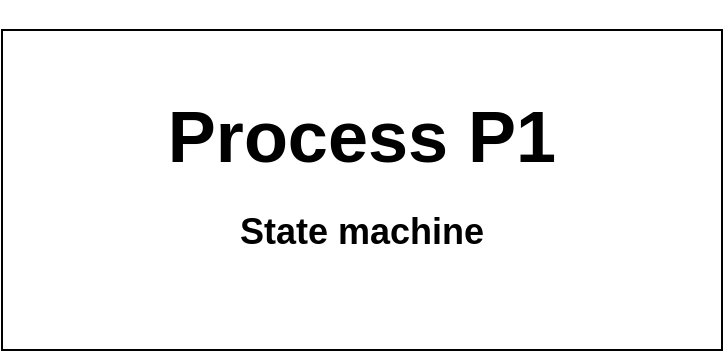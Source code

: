 <mxfile version="28.0.6" pages="3">
  <diagram id="vDzkvdFkbW5ezmR8Hl_3" name="Title">
    <mxGraphModel dx="1426" dy="849" grid="1" gridSize="10" guides="1" tooltips="1" connect="1" arrows="1" fold="1" page="1" pageScale="1" pageWidth="1654" pageHeight="1169" math="0" shadow="0">
      <root>
        <mxCell id="0" />
        <mxCell id="1" parent="0" />
        <mxCell id="cOpv2QjY4TrX5AQQYm2U-1" value="&lt;h1&gt;&lt;font style=&quot;font-size: 36px;&quot;&gt;Process P1&lt;/font&gt;&lt;/h1&gt;&lt;p style=&quot;&quot;&gt;&lt;b&gt;&lt;font style=&quot;font-size: 18px;&quot;&gt;State machine&lt;/font&gt;&lt;/b&gt;&lt;/p&gt;" style="text;html=1;strokeColor=default;fillColor=none;spacing=5;spacingTop=-20;whiteSpace=wrap;overflow=hidden;rounded=0;verticalAlign=middle;align=center;glass=0;shadow=0;" parent="1" vertex="1">
          <mxGeometry x="600" y="360" width="360" height="160" as="geometry" />
        </mxCell>
      </root>
    </mxGraphModel>
  </diagram>
  <diagram id="DIF7l0z4WHiGoF_h_k2H" name="P1-1">
    <mxGraphModel dx="2052" dy="1195" grid="1" gridSize="10" guides="1" tooltips="1" connect="1" arrows="1" fold="1" page="1" pageScale="1" pageWidth="1654" pageHeight="1169" math="0" shadow="0">
      <root>
        <mxCell id="0" />
        <mxCell id="1" parent="0" />
        <mxCell id="vl4b7ouj7c_fmIIqC152-1" value="sP1_START" style="rounded=1;whiteSpace=wrap;html=1;" parent="1" vertex="1">
          <mxGeometry x="720" y="40" width="160" height="80" as="geometry" />
        </mxCell>
        <mxCell id="vl4b7ouj7c_fmIIqC152-2" value="sP1_RESOLVE" style="rounded=1;whiteSpace=wrap;html=1;" parent="1" vertex="1">
          <mxGeometry x="720" y="240" width="160" height="80" as="geometry" />
        </mxCell>
        <mxCell id="vl4b7ouj7c_fmIIqC152-5" value="sP1_AUTO" style="rounded=1;whiteSpace=wrap;html=1;" parent="1" vertex="1">
          <mxGeometry x="720" y="520" width="160" height="80" as="geometry" />
        </mxCell>
        <mxCell id="vl4b7ouj7c_fmIIqC152-6" value="sP1_AUTO_NIGTH" style="rounded=1;whiteSpace=wrap;html=1;" parent="1" vertex="1">
          <mxGeometry x="1240" y="520" width="160" height="80" as="geometry" />
        </mxCell>
        <mxCell id="vl4b7ouj7c_fmIIqC152-7" value="sP1_TEST" style="rounded=1;whiteSpace=wrap;html=1;" parent="1" vertex="1">
          <mxGeometry x="200" y="840" width="160" height="80" as="geometry" />
        </mxCell>
        <mxCell id="vl4b7ouj7c_fmIIqC152-8" value="sP1_MANUAL" style="rounded=1;whiteSpace=wrap;html=1;" parent="1" vertex="1">
          <mxGeometry x="1240" y="840" width="160" height="80" as="geometry" />
        </mxCell>
        <mxCell id="Ba7RQQ-9KY_HSUNxvNxM-1" value="" style="triangle;whiteSpace=wrap;html=1;rotation=-180;" parent="1" vertex="1">
          <mxGeometry x="40" y="1080" width="40" height="40" as="geometry" />
        </mxCell>
        <mxCell id="Sk5WkGKC4nN5q5vq_tUC-1" value="" style="triangle;whiteSpace=wrap;html=1;" parent="1" vertex="1">
          <mxGeometry x="120" y="1080" width="40" height="40" as="geometry" />
        </mxCell>
        <mxCell id="FpdbHhW5Hm1anHPijYvv-1" value="&lt;h1&gt;P1 - transitions between operative states&lt;/h1&gt;" style="text;html=1;strokeColor=none;fillColor=none;spacing=5;spacingTop=-20;whiteSpace=wrap;overflow=hidden;rounded=0;align=center;" parent="1" vertex="1">
          <mxGeometry x="520" y="1080" width="600" height="40" as="geometry" />
        </mxCell>
        <mxCell id="1iA63Nn3L_auaod0sDQT-1" value="&lt;div style=&quot;font-family: Consolas, &amp;quot;Courier New&amp;quot;, monospace; font-size: 14px; line-height: 19px;&quot;&gt;evP1Start&lt;br&gt;P1a0,-,P&lt;/div&gt;" style="edgeStyle=orthogonalEdgeStyle;rounded=0;orthogonalLoop=1;jettySize=auto;html=1;exitX=0.5;exitY=1;exitDx=0;exitDy=0;" parent="1" source="vl4b7ouj7c_fmIIqC152-1" target="vl4b7ouj7c_fmIIqC152-2" edge="1">
          <mxGeometry x="0.048" relative="1" as="geometry">
            <mxPoint as="offset" />
            <mxPoint x="560" y="450" as="sourcePoint" />
            <mxPoint x="720" y="200" as="targetPoint" />
          </mxGeometry>
        </mxCell>
        <mxCell id="1iA63Nn3L_auaod0sDQT-2" value="&lt;div style=&quot;font-family: Consolas, &amp;quot;Courier New&amp;quot;, monospace; font-size: 14px; line-height: 19px;&quot;&gt;evP1Trigger2&lt;br&gt;P1a2,-,P&lt;/div&gt;" style="edgeStyle=orthogonalEdgeStyle;rounded=0;orthogonalLoop=1;jettySize=auto;html=1;exitX=0.5;exitY=1;exitDx=0;exitDy=0;entryX=0.5;entryY=0;entryDx=0;entryDy=0;" parent="1" source="vl4b7ouj7c_fmIIqC152-2" target="vl4b7ouj7c_fmIIqC152-5" edge="1">
          <mxGeometry x="0.4" relative="1" as="geometry">
            <mxPoint as="offset" />
            <mxPoint x="960" y="490" as="sourcePoint" />
            <mxPoint x="1160" y="490" as="targetPoint" />
          </mxGeometry>
        </mxCell>
        <mxCell id="1iA63Nn3L_auaod0sDQT-3" value="sP1_STANDBY" style="rounded=1;whiteSpace=wrap;html=1;" parent="1" vertex="1">
          <mxGeometry x="200" y="520" width="160" height="80" as="geometry" />
        </mxCell>
        <mxCell id="1iA63Nn3L_auaod0sDQT-4" value="&lt;div style=&quot;font-family: Consolas, &amp;quot;Courier New&amp;quot;, monospace; font-size: 14px; line-height: 19px;&quot;&gt;evP1Trigger1&lt;br&gt;P1a1,-,P&lt;/div&gt;" style="edgeStyle=orthogonalEdgeStyle;rounded=0;orthogonalLoop=1;jettySize=auto;html=1;exitX=0.25;exitY=1;exitDx=0;exitDy=0;entryX=0.5;entryY=0;entryDx=0;entryDy=0;" parent="1" source="vl4b7ouj7c_fmIIqC152-2" target="1iA63Nn3L_auaod0sDQT-3" edge="1">
          <mxGeometry x="-0.059" relative="1" as="geometry">
            <mxPoint as="offset" />
            <mxPoint x="530" y="410" as="sourcePoint" />
            <mxPoint x="530" y="610" as="targetPoint" />
            <Array as="points">
              <mxPoint x="760" y="360" />
              <mxPoint x="280" y="360" />
            </Array>
          </mxGeometry>
        </mxCell>
        <mxCell id="1iA63Nn3L_auaod0sDQT-5" value="&lt;div style=&quot;font-family: Consolas, &amp;quot;Courier New&amp;quot;, monospace; font-size: 14px; line-height: 19px;&quot;&gt;evP1Trigger3&lt;br&gt;P1a3,-,P&lt;/div&gt;" style="edgeStyle=orthogonalEdgeStyle;rounded=0;orthogonalLoop=1;jettySize=auto;html=1;exitX=0.75;exitY=1;exitDx=0;exitDy=0;entryX=0.5;entryY=0;entryDx=0;entryDy=0;" parent="1" source="vl4b7ouj7c_fmIIqC152-2" target="vl4b7ouj7c_fmIIqC152-6" edge="1">
          <mxGeometry x="-0.176" relative="1" as="geometry">
            <mxPoint as="offset" />
            <mxPoint x="1000" y="500" as="sourcePoint" />
            <mxPoint x="1000" y="700" as="targetPoint" />
            <Array as="points">
              <mxPoint x="840" y="360" />
              <mxPoint x="1280" y="360" />
            </Array>
          </mxGeometry>
        </mxCell>
        <mxCell id="1iA63Nn3L_auaod0sDQT-6" value="&lt;div style=&quot;font-family: Consolas, &amp;quot;Courier New&amp;quot;, monospace; font-size: 14px; line-height: 19px;&quot;&gt;evP1Trigger5&lt;br&gt;P1a5,-,P&lt;/div&gt;" style="edgeStyle=orthogonalEdgeStyle;rounded=0;orthogonalLoop=1;jettySize=auto;html=1;exitX=0;exitY=0.5;exitDx=0;exitDy=0;entryX=0;entryY=0.5;entryDx=0;entryDy=0;" parent="1" source="vl4b7ouj7c_fmIIqC152-2" target="vl4b7ouj7c_fmIIqC152-7" edge="1">
          <mxGeometry x="0.373" relative="1" as="geometry">
            <mxPoint as="offset" />
            <mxPoint x="610" y="380" as="sourcePoint" />
            <mxPoint x="290" y="580" as="targetPoint" />
            <Array as="points">
              <mxPoint x="80" y="280" />
              <mxPoint x="80" y="880" />
            </Array>
          </mxGeometry>
        </mxCell>
        <mxCell id="1iA63Nn3L_auaod0sDQT-7" value="&lt;div style=&quot;font-family: Consolas, &amp;quot;Courier New&amp;quot;, monospace; font-size: 14px; line-height: 19px;&quot;&gt;evP1Trigger4&lt;br&gt;P1a4,-,P&lt;/div&gt;" style="edgeStyle=orthogonalEdgeStyle;rounded=0;orthogonalLoop=1;jettySize=auto;html=1;exitX=1;exitY=0.5;exitDx=0;exitDy=0;entryX=1;entryY=0.5;entryDx=0;entryDy=0;" parent="1" source="vl4b7ouj7c_fmIIqC152-2" target="vl4b7ouj7c_fmIIqC152-8" edge="1">
          <mxGeometry x="0.353" relative="1" as="geometry">
            <mxPoint as="offset" />
            <mxPoint x="1080" y="280" as="sourcePoint" />
            <mxPoint x="1370" y="920" as="targetPoint" />
            <Array as="points">
              <mxPoint x="1520" y="280" />
              <mxPoint x="1520" y="880" />
            </Array>
          </mxGeometry>
        </mxCell>
        <mxCell id="K92KhZ2SPDPYQ48hYTqo-1" value="&lt;div style=&quot;font-family: Consolas, &amp;quot;Courier New&amp;quot;, monospace; font-size: 14px; line-height: 19px;&quot;&gt;evButtonSingleClick&lt;br&gt;P1a7,-,P&lt;/div&gt;" style="edgeStyle=orthogonalEdgeStyle;rounded=0;orthogonalLoop=1;jettySize=auto;html=1;exitX=1;exitY=0.5;exitDx=0;exitDy=0;entryX=0;entryY=0.5;entryDx=0;entryDy=0;" parent="1" source="1iA63Nn3L_auaod0sDQT-3" target="vl4b7ouj7c_fmIIqC152-5" edge="1">
          <mxGeometry x="0.067" relative="1" as="geometry">
            <mxPoint as="offset" />
            <mxPoint x="910" y="730" as="sourcePoint" />
            <mxPoint x="910" y="930" as="targetPoint" />
            <Array as="points">
              <mxPoint x="560" y="560" />
              <mxPoint x="560" y="560" />
            </Array>
          </mxGeometry>
        </mxCell>
        <mxCell id="gY7WIn8L8IlCNG21-ney-1" value="&lt;div style=&quot;font-family: Consolas, &amp;quot;Courier New&amp;quot;, monospace; font-size: 14px; line-height: 19px;&quot;&gt;evButtonSingleClick&lt;br&gt;P1a8,-,P&lt;/div&gt;" style="edgeStyle=orthogonalEdgeStyle;rounded=0;orthogonalLoop=1;jettySize=auto;html=1;exitX=1;exitY=0.5;exitDx=0;exitDy=0;entryX=0;entryY=0.5;entryDx=0;entryDy=0;" edge="1" parent="1" source="vl4b7ouj7c_fmIIqC152-5" target="vl4b7ouj7c_fmIIqC152-6">
          <mxGeometry x="0.067" relative="1" as="geometry">
            <mxPoint as="offset" />
            <mxPoint x="800" y="820" as="sourcePoint" />
            <mxPoint x="1160" y="820" as="targetPoint" />
            <Array as="points">
              <mxPoint x="1040" y="560" />
              <mxPoint x="1040" y="560" />
            </Array>
          </mxGeometry>
        </mxCell>
        <mxCell id="gY7WIn8L8IlCNG21-ney-2" value="&lt;div style=&quot;font-family: Consolas, &amp;quot;Courier New&amp;quot;, monospace; font-size: 14px; line-height: 19px;&quot;&gt;evButtonSingleClick&lt;br&gt;P1a9,-,P&lt;/div&gt;" style="edgeStyle=orthogonalEdgeStyle;rounded=0;orthogonalLoop=1;jettySize=auto;html=1;exitX=0.5;exitY=1;exitDx=0;exitDy=0;entryX=0.5;entryY=0;entryDx=0;entryDy=0;" edge="1" parent="1" source="vl4b7ouj7c_fmIIqC152-6" target="vl4b7ouj7c_fmIIqC152-8">
          <mxGeometry x="0.067" relative="1" as="geometry">
            <mxPoint as="offset" />
            <mxPoint x="1200" y="730" as="sourcePoint" />
            <mxPoint x="1560" y="730" as="targetPoint" />
            <Array as="points" />
          </mxGeometry>
        </mxCell>
        <mxCell id="gY7WIn8L8IlCNG21-ney-3" value="&lt;div style=&quot;font-family: Consolas, &amp;quot;Courier New&amp;quot;, monospace; font-size: 14px; line-height: 19px;&quot;&gt;evButtonSingleClick&lt;br&gt;P1a10,-,P&lt;/div&gt;" style="edgeStyle=orthogonalEdgeStyle;rounded=0;orthogonalLoop=1;jettySize=auto;html=1;exitX=0;exitY=0.5;exitDx=0;exitDy=0;entryX=1;entryY=0.5;entryDx=0;entryDy=0;" edge="1" parent="1" source="vl4b7ouj7c_fmIIqC152-8" target="vl4b7ouj7c_fmIIqC152-7">
          <mxGeometry x="0.067" relative="1" as="geometry">
            <mxPoint as="offset" />
            <mxPoint x="710" y="810" as="sourcePoint" />
            <mxPoint x="1070" y="810" as="targetPoint" />
            <Array as="points">
              <mxPoint x="780" y="880" />
              <mxPoint x="780" y="880" />
            </Array>
          </mxGeometry>
        </mxCell>
        <mxCell id="gY7WIn8L8IlCNG21-ney-4" value="&lt;div style=&quot;font-family: Consolas, &amp;quot;Courier New&amp;quot;, monospace; font-size: 14px; line-height: 19px;&quot;&gt;evButtonSingleClick&lt;br&gt;P1a6,-,P&lt;/div&gt;" style="edgeStyle=orthogonalEdgeStyle;rounded=0;orthogonalLoop=1;jettySize=auto;html=1;entryX=0.5;entryY=1;entryDx=0;entryDy=0;exitX=0.5;exitY=0;exitDx=0;exitDy=0;" edge="1" parent="1" source="vl4b7ouj7c_fmIIqC152-7" target="1iA63Nn3L_auaod0sDQT-3">
          <mxGeometry x="0.067" relative="1" as="geometry">
            <mxPoint as="offset" />
            <mxPoint x="520" y="810" as="sourcePoint" />
            <mxPoint x="700" y="750" as="targetPoint" />
            <Array as="points" />
          </mxGeometry>
        </mxCell>
      </root>
    </mxGraphModel>
  </diagram>
  <diagram name="P1-2" id="I-sWSADWPb6o9buiZEPT">
    <mxGraphModel dx="2052" dy="1195" grid="1" gridSize="10" guides="1" tooltips="1" connect="1" arrows="1" fold="1" page="1" pageScale="1" pageWidth="1654" pageHeight="1169" math="0" shadow="0">
      <root>
        <mxCell id="o57eK-W7o_ZfhoMC801l-0" />
        <mxCell id="o57eK-W7o_ZfhoMC801l-1" parent="o57eK-W7o_ZfhoMC801l-0" />
        <mxCell id="o57eK-W7o_ZfhoMC801l-4" value="sP1_AUTO" style="rounded=1;whiteSpace=wrap;html=1;" vertex="1" parent="o57eK-W7o_ZfhoMC801l-1">
          <mxGeometry x="760" y="320" width="160" height="80" as="geometry" />
        </mxCell>
        <mxCell id="o57eK-W7o_ZfhoMC801l-5" value="sP1_AUTO_NIGTH" style="rounded=1;whiteSpace=wrap;html=1;" vertex="1" parent="o57eK-W7o_ZfhoMC801l-1">
          <mxGeometry x="1280" y="320" width="160" height="80" as="geometry" />
        </mxCell>
        <mxCell id="o57eK-W7o_ZfhoMC801l-6" value="sP1_TEST" style="rounded=1;whiteSpace=wrap;html=1;" vertex="1" parent="o57eK-W7o_ZfhoMC801l-1">
          <mxGeometry x="240" y="640" width="160" height="80" as="geometry" />
        </mxCell>
        <mxCell id="o57eK-W7o_ZfhoMC801l-7" value="sP1_MANUAL" style="rounded=1;whiteSpace=wrap;html=1;" vertex="1" parent="o57eK-W7o_ZfhoMC801l-1">
          <mxGeometry x="1280" y="640" width="160" height="80" as="geometry" />
        </mxCell>
        <mxCell id="o57eK-W7o_ZfhoMC801l-8" value="" style="triangle;whiteSpace=wrap;html=1;rotation=-180;" vertex="1" parent="o57eK-W7o_ZfhoMC801l-1">
          <mxGeometry x="40" y="1080" width="40" height="40" as="geometry" />
        </mxCell>
        <mxCell id="o57eK-W7o_ZfhoMC801l-9" value="" style="triangle;whiteSpace=wrap;html=1;" vertex="1" parent="o57eK-W7o_ZfhoMC801l-1">
          <mxGeometry x="120" y="1080" width="40" height="40" as="geometry" />
        </mxCell>
        <mxCell id="o57eK-W7o_ZfhoMC801l-10" value="&lt;h1&gt;P1 - auto change states / no saving opstate in nvs&lt;/h1&gt;" style="text;html=1;strokeColor=none;fillColor=none;spacing=5;spacingTop=-20;whiteSpace=wrap;overflow=hidden;rounded=0;align=center;" vertex="1" parent="o57eK-W7o_ZfhoMC801l-1">
          <mxGeometry x="520" y="1080" width="600" height="40" as="geometry" />
        </mxCell>
        <mxCell id="o57eK-W7o_ZfhoMC801l-13" value="sP1_STANDBY" style="rounded=1;whiteSpace=wrap;html=1;" vertex="1" parent="o57eK-W7o_ZfhoMC801l-1">
          <mxGeometry x="240" y="320" width="160" height="80" as="geometry" />
        </mxCell>
        <mxCell id="o57eK-W7o_ZfhoMC801l-18" value="&lt;div style=&quot;font-family: Consolas, &amp;quot;Courier New&amp;quot;, monospace; font-size: 14px; line-height: 19px;&quot;&gt;ev_t_blink_changer_tick&lt;br&gt;P1a17,-,P&lt;/div&gt;" style="edgeStyle=orthogonalEdgeStyle;rounded=0;orthogonalLoop=1;jettySize=auto;html=1;entryX=1;entryY=0.5;entryDx=0;entryDy=0;exitX=0;exitY=0.5;exitDx=0;exitDy=0;" edge="1" parent="o57eK-W7o_ZfhoMC801l-1" source="o57eK-W7o_ZfhoMC801l-5" target="o57eK-W7o_ZfhoMC801l-4">
          <mxGeometry x="0.067" relative="1" as="geometry">
            <mxPoint as="offset" />
            <mxPoint x="840" y="130" as="sourcePoint" />
            <mxPoint x="740" y="210" as="targetPoint" />
            <Array as="points">
              <mxPoint x="1030" y="360" />
              <mxPoint x="1030" y="360" />
            </Array>
          </mxGeometry>
        </mxCell>
        <mxCell id="o57eK-W7o_ZfhoMC801l-19" value="&lt;div style=&quot;font-family: Consolas, &amp;quot;Courier New&amp;quot;, monospace; font-size: 14px; line-height: 19px;&quot;&gt;ev_t_blink_changer_tick&lt;br&gt;P1a18,-,P&lt;/div&gt;" style="edgeStyle=orthogonalEdgeStyle;rounded=0;orthogonalLoop=1;jettySize=auto;html=1;exitX=0.5;exitY=0;exitDx=0;exitDy=0;entryX=0.5;entryY=1;entryDx=0;entryDy=0;" edge="1" parent="o57eK-W7o_ZfhoMC801l-1" source="o57eK-W7o_ZfhoMC801l-7" target="o57eK-W7o_ZfhoMC801l-5">
          <mxGeometry x="0.067" relative="1" as="geometry">
            <mxPoint as="offset" />
            <mxPoint x="840" y="620" as="sourcePoint" />
            <mxPoint x="1200" y="620" as="targetPoint" />
            <Array as="points" />
          </mxGeometry>
        </mxCell>
        <mxCell id="o57eK-W7o_ZfhoMC801l-20" value="&lt;div style=&quot;font-family: Consolas, &amp;quot;Courier New&amp;quot;, monospace; font-size: 14px; line-height: 19px;&quot;&gt;ev_t_blink_changer_tick&lt;br&gt;P1a19,-,P&lt;/div&gt;" style="edgeStyle=orthogonalEdgeStyle;rounded=0;orthogonalLoop=1;jettySize=auto;html=1;exitX=1;exitY=0.5;exitDx=0;exitDy=0;entryX=0;entryY=0.5;entryDx=0;entryDy=0;" edge="1" parent="o57eK-W7o_ZfhoMC801l-1" source="o57eK-W7o_ZfhoMC801l-6" target="o57eK-W7o_ZfhoMC801l-7">
          <mxGeometry x="0.067" relative="1" as="geometry">
            <mxPoint as="offset" />
            <mxPoint x="1240" y="530" as="sourcePoint" />
            <mxPoint x="1600" y="530" as="targetPoint" />
            <Array as="points" />
          </mxGeometry>
        </mxCell>
        <mxCell id="o57eK-W7o_ZfhoMC801l-21" value="&lt;div style=&quot;font-family: Consolas, &amp;quot;Courier New&amp;quot;, monospace; font-size: 14px; line-height: 19px;&quot;&gt;ev_t_blink_changer_tick&lt;br&gt;P1a20,-,P&lt;/div&gt;" style="edgeStyle=orthogonalEdgeStyle;rounded=0;orthogonalLoop=1;jettySize=auto;html=1;exitX=0.5;exitY=1;exitDx=0;exitDy=0;" edge="1" parent="o57eK-W7o_ZfhoMC801l-1" source="o57eK-W7o_ZfhoMC801l-13">
          <mxGeometry x="0.067" relative="1" as="geometry">
            <mxPoint as="offset" />
            <mxPoint x="750" y="610" as="sourcePoint" />
            <mxPoint x="320" y="640" as="targetPoint" />
            <Array as="points">
              <mxPoint x="320" y="510" />
              <mxPoint x="320" y="510" />
            </Array>
          </mxGeometry>
        </mxCell>
        <mxCell id="o57eK-W7o_ZfhoMC801l-22" value="&lt;div style=&quot;font-family: Consolas, &amp;quot;Courier New&amp;quot;, monospace; font-size: 14px; line-height: 19px;&quot;&gt;ev_t_blink_changer_tick&lt;br&gt;P1a16,-,P&lt;/div&gt;" style="edgeStyle=orthogonalEdgeStyle;rounded=0;orthogonalLoop=1;jettySize=auto;html=1;entryX=1;entryY=0.5;entryDx=0;entryDy=0;exitX=0;exitY=0.5;exitDx=0;exitDy=0;" edge="1" parent="o57eK-W7o_ZfhoMC801l-1" source="o57eK-W7o_ZfhoMC801l-4" target="o57eK-W7o_ZfhoMC801l-13">
          <mxGeometry x="0.222" relative="1" as="geometry">
            <mxPoint as="offset" />
            <mxPoint x="560" y="610" as="sourcePoint" />
            <mxPoint x="740" y="550" as="targetPoint" />
            <Array as="points" />
          </mxGeometry>
        </mxCell>
      </root>
    </mxGraphModel>
  </diagram>
</mxfile>
